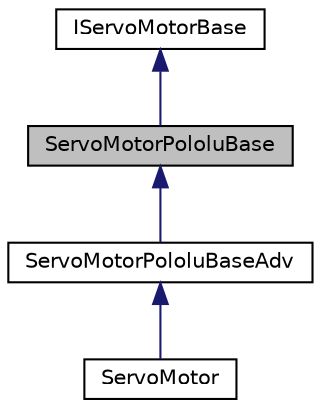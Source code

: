 digraph "ServoMotorPololuBase"
{
 // LATEX_PDF_SIZE
  edge [fontname="Helvetica",fontsize="10",labelfontname="Helvetica",labelfontsize="10"];
  node [fontname="Helvetica",fontsize="10",shape=record];
  Node1 [label="ServoMotorPololuBase",height=0.2,width=0.4,color="black", fillcolor="grey75", style="filled", fontcolor="black",tooltip="Class implements the interface IServoMotorBase based on the pololu controller board (https://www...."];
  Node2 -> Node1 [dir="back",color="midnightblue",fontsize="10",style="solid",fontname="Helvetica"];
  Node2 [label="IServoMotorBase",height=0.2,width=0.4,color="black", fillcolor="white", style="filled",URL="$classIServoMotorBase.html",tooltip="Interface class that specifies the basic functionality of object that initializes and controls a serv..."];
  Node1 -> Node3 [dir="back",color="midnightblue",fontsize="10",style="solid",fontname="Helvetica"];
  Node3 [label="ServoMotorPololuBaseAdv",height=0.2,width=0.4,color="black", fillcolor="white", style="filled",URL="$classServoMotorPololuBaseAdv.html",tooltip="Implements the interface IServoMotoBaseAdv derived from class ServoMotorPololuBase."];
  Node3 -> Node4 [dir="back",color="midnightblue",fontsize="10",style="solid",fontname="Helvetica"];
  Node4 [label="ServoMotor",height=0.2,width=0.4,color="black", fillcolor="white", style="filled",URL="$classServoMotor.html",tooltip=" "];
}
